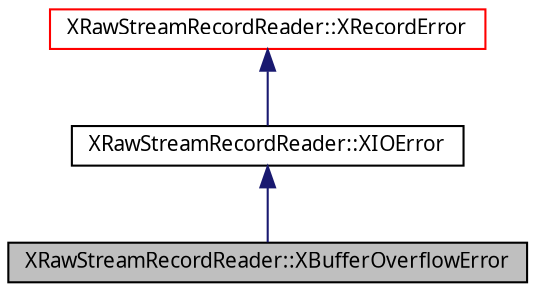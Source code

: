 digraph G
{
  edge [fontname="FreeSans.ttf",fontsize=10,labelfontname="FreeSans.ttf",labelfontsize=10];
  node [fontname="FreeSans.ttf",fontsize=10,shape=record];
  Node1 [label="XRawStreamRecordReader::XBufferOverflowError",height=0.2,width=0.4,color="black", fillcolor="grey75", style="filled" fontcolor="black"];
  Node2 -> Node1 [dir=back,color="midnightblue",fontsize=10,style="solid",fontname="FreeSans.ttf"];
  Node2 [label="XRawStreamRecordReader::XIOError",height=0.2,width=0.4,color="black", fillcolor="white", style="filled",URL="$struct_x_raw_stream_record_reader_1_1_x_i_o_error.html"];
  Node3 -> Node2 [dir=back,color="midnightblue",fontsize=10,style="solid",fontname="FreeSans.ttf"];
  Node3 [label="XRawStreamRecordReader::XRecordError",height=0.2,width=0.4,color="red", fillcolor="white", style="filled",URL="$struct_x_raw_stream_record_reader_1_1_x_record_error.html"];
}
